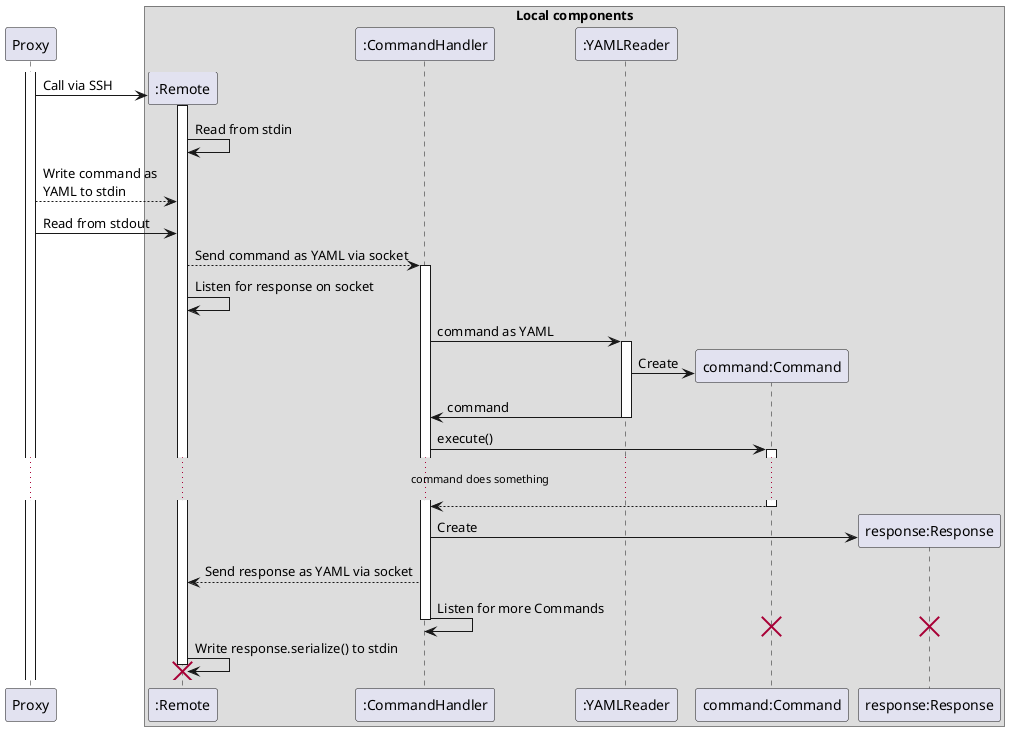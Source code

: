 @startuml

participant Proxy

box "Local components"
    participant ":Remote" as Remote
    participant ":CommandHandler" as CommandHandler
    participant ":YAMLReader" as YAMLReader
    participant "command:Command" as Command
    participant "response:Response" as Response
end box

activate Proxy
Proxy -> Remote ** : Call via SSH
activate Remote
Remote -> Remote : Read from stdin
Proxy --> Remote : Write command as \nYAML to stdin
Proxy -> Remote : Read from stdout
Remote --> CommandHandler ++ : Send command as YAML via socket
Remote -> Remote : Listen for response on socket
CommandHandler -> YAMLReader ++ : command as YAML
YAMLReader -> Command ** : Create
CommandHandler <- YAMLReader -- : command
CommandHandler -> Command ++ : execute()
... command does something ...
CommandHandler <-- Command -- 
CommandHandler -> Response ** : Create
CommandHandler --> Remote : Send response as YAML via socket
CommandHandler -> CommandHandler : Listen for more Commands
destroy Command
destroy Response
deactivate CommandHandler
Remote -> Remote : Write response.serialize() to stdin
destroy Remote
@enduml
